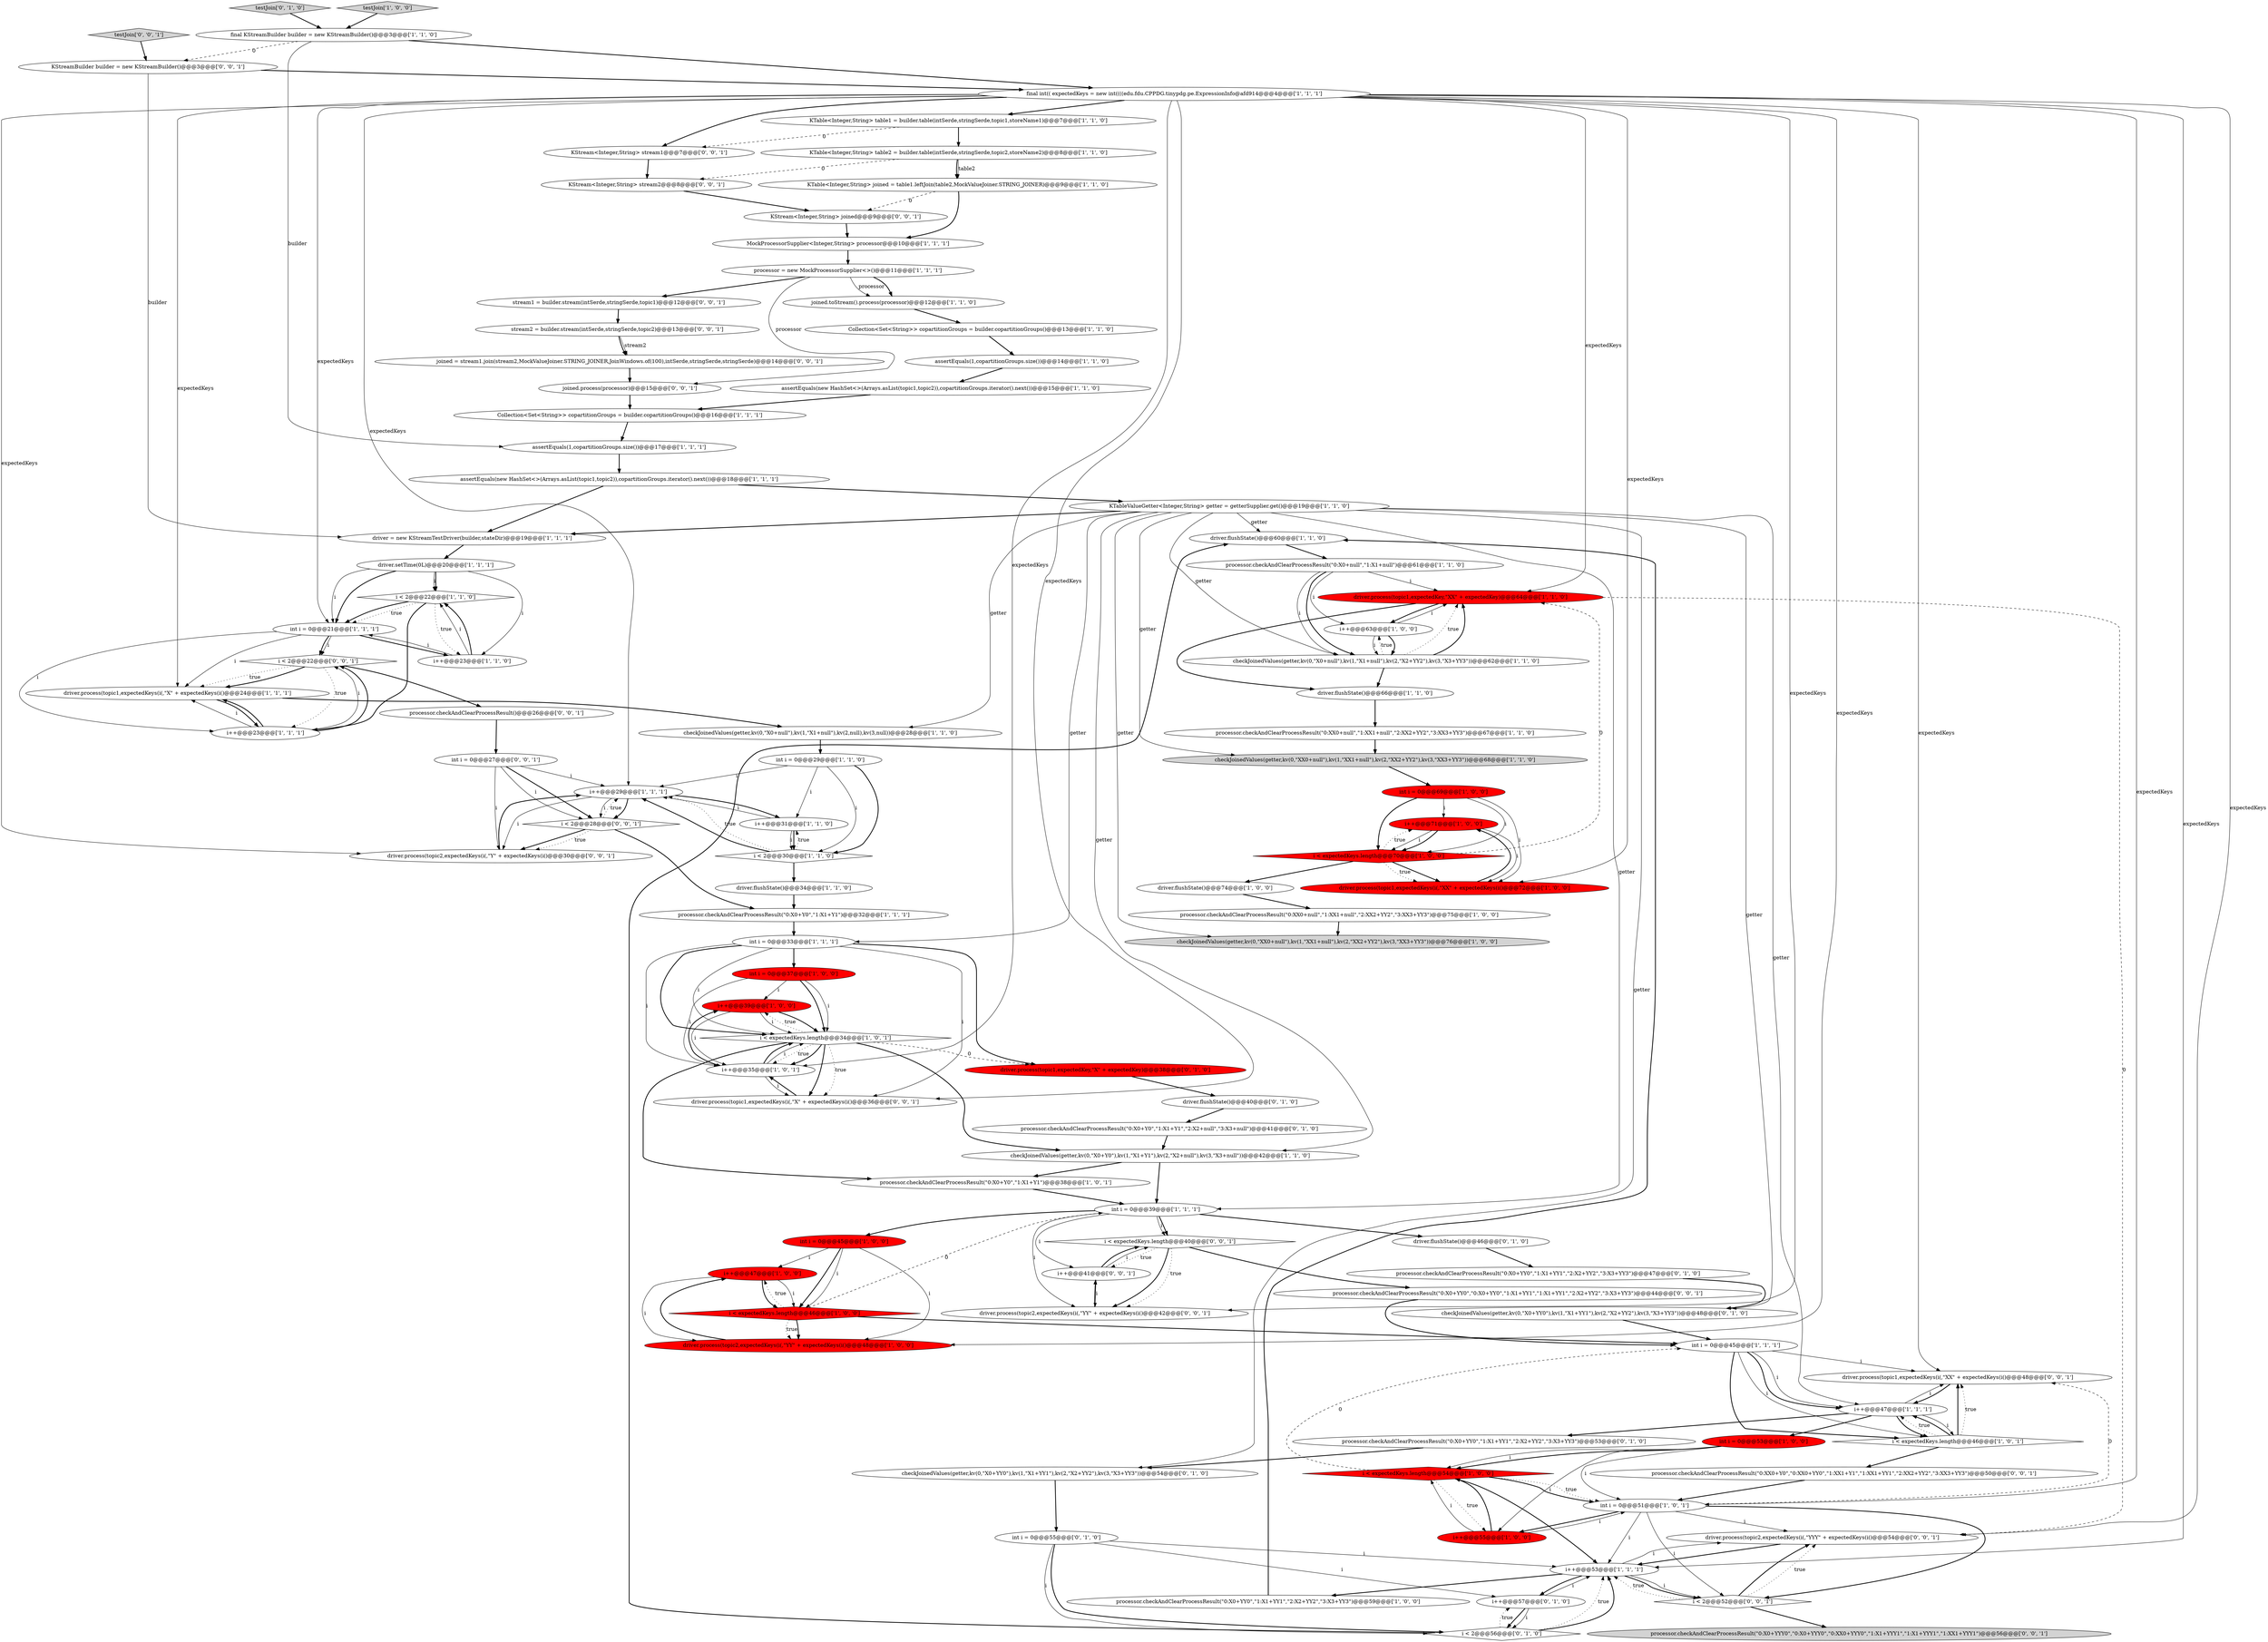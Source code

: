 digraph {
44 [style = filled, label = "driver.flushState()@@@60@@@['1', '1', '0']", fillcolor = white, shape = ellipse image = "AAA0AAABBB1BBB"];
42 [style = filled, label = "checkJoinedValues(getter,kv(0,\"XX0+null\"),kv(1,\"XX1+null\"),kv(2,\"XX2+YY2\"),kv(3,\"XX3+YY3\"))@@@68@@@['1', '1', '0']", fillcolor = lightgray, shape = ellipse image = "AAA0AAABBB1BBB"];
27 [style = filled, label = "int i = 0@@@37@@@['1', '0', '0']", fillcolor = red, shape = ellipse image = "AAA1AAABBB1BBB"];
82 [style = filled, label = "KStreamBuilder builder = new KStreamBuilder()@@@3@@@['0', '0', '1']", fillcolor = white, shape = ellipse image = "AAA0AAABBB3BBB"];
87 [style = filled, label = "processor.checkAndClearProcessResult(\"0:X0+YYY0\",\"0:X0+YYY0\",\"0:XX0+YYY0\",\"1:X1+YYY1\",\"1:X1+YYY1\",\"1:XX1+YYY1\")@@@56@@@['0', '0', '1']", fillcolor = lightgray, shape = ellipse image = "AAA0AAABBB3BBB"];
54 [style = filled, label = "i++@@@29@@@['1', '1', '1']", fillcolor = white, shape = ellipse image = "AAA0AAABBB1BBB"];
71 [style = filled, label = "int i = 0@@@55@@@['0', '1', '0']", fillcolor = white, shape = ellipse image = "AAA0AAABBB2BBB"];
36 [style = filled, label = "i < 2@@@22@@@['1', '1', '0']", fillcolor = white, shape = diamond image = "AAA0AAABBB1BBB"];
19 [style = filled, label = "driver.flushState()@@@34@@@['1', '1', '0']", fillcolor = white, shape = ellipse image = "AAA0AAABBB1BBB"];
7 [style = filled, label = "driver.flushState()@@@66@@@['1', '1', '0']", fillcolor = white, shape = ellipse image = "AAA0AAABBB1BBB"];
38 [style = filled, label = "int i = 0@@@45@@@['1', '0', '0']", fillcolor = red, shape = ellipse image = "AAA1AAABBB1BBB"];
86 [style = filled, label = "driver.process(topic1,expectedKeys(i(,\"XX\" + expectedKeys(i()@@@48@@@['0', '0', '1']", fillcolor = white, shape = ellipse image = "AAA0AAABBB3BBB"];
10 [style = filled, label = "KTable<Integer,String> table1 = builder.table(intSerde,stringSerde,topic1,storeName1)@@@7@@@['1', '1', '0']", fillcolor = white, shape = ellipse image = "AAA0AAABBB1BBB"];
79 [style = filled, label = "stream1 = builder.stream(intSerde,stringSerde,topic1)@@@12@@@['0', '0', '1']", fillcolor = white, shape = ellipse image = "AAA0AAABBB3BBB"];
8 [style = filled, label = "Collection<Set<String>> copartitionGroups = builder.copartitionGroups()@@@13@@@['1', '1', '0']", fillcolor = white, shape = ellipse image = "AAA0AAABBB1BBB"];
92 [style = filled, label = "processor.checkAndClearProcessResult()@@@26@@@['0', '0', '1']", fillcolor = white, shape = ellipse image = "AAA0AAABBB3BBB"];
96 [style = filled, label = "joined = stream1.join(stream2,MockValueJoiner.STRING_JOINER,JoinWindows.of(100),intSerde,stringSerde,stringSerde)@@@14@@@['0', '0', '1']", fillcolor = white, shape = ellipse image = "AAA0AAABBB3BBB"];
26 [style = filled, label = "checkJoinedValues(getter,kv(0,\"X0+Y0\"),kv(1,\"X1+Y1\"),kv(2,\"X2+null\"),kv(3,\"X3+null\"))@@@42@@@['1', '1', '0']", fillcolor = white, shape = ellipse image = "AAA0AAABBB1BBB"];
46 [style = filled, label = "int i = 0@@@39@@@['1', '1', '1']", fillcolor = white, shape = ellipse image = "AAA0AAABBB1BBB"];
76 [style = filled, label = "checkJoinedValues(getter,kv(0,\"X0+YY0\"),kv(1,\"X1+YY1\"),kv(2,\"X2+YY2\"),kv(3,\"X3+YY3\"))@@@48@@@['0', '1', '0']", fillcolor = white, shape = ellipse image = "AAA0AAABBB2BBB"];
61 [style = filled, label = "i < expectedKeys.length@@@54@@@['1', '0', '0']", fillcolor = red, shape = diamond image = "AAA1AAABBB1BBB"];
68 [style = filled, label = "i++@@@57@@@['0', '1', '0']", fillcolor = white, shape = ellipse image = "AAA0AAABBB2BBB"];
63 [style = filled, label = "assertEquals(1,copartitionGroups.size())@@@14@@@['1', '1', '0']", fillcolor = white, shape = ellipse image = "AAA0AAABBB1BBB"];
69 [style = filled, label = "driver.process(topic1,expectedKey,\"X\" + expectedKey)@@@38@@@['0', '1', '0']", fillcolor = red, shape = ellipse image = "AAA1AAABBB2BBB"];
6 [style = filled, label = "driver.setTime(0L)@@@20@@@['1', '1', '1']", fillcolor = white, shape = ellipse image = "AAA0AAABBB1BBB"];
4 [style = filled, label = "driver.flushState()@@@74@@@['1', '0', '0']", fillcolor = white, shape = ellipse image = "AAA0AAABBB1BBB"];
35 [style = filled, label = "i++@@@71@@@['1', '0', '0']", fillcolor = red, shape = ellipse image = "AAA1AAABBB1BBB"];
57 [style = filled, label = "int i = 0@@@53@@@['1', '0', '0']", fillcolor = red, shape = ellipse image = "AAA1AAABBB1BBB"];
50 [style = filled, label = "checkJoinedValues(getter,kv(0,\"XX0+null\"),kv(1,\"XX1+null\"),kv(2,\"XX2+YY2\"),kv(3,\"XX3+YY3\"))@@@76@@@['1', '0', '0']", fillcolor = lightgray, shape = ellipse image = "AAA0AAABBB1BBB"];
13 [style = filled, label = "i++@@@47@@@['1', '0', '0']", fillcolor = red, shape = ellipse image = "AAA1AAABBB1BBB"];
9 [style = filled, label = "driver.process(topic1,expectedKeys(i(,\"XX\" + expectedKeys(i()@@@72@@@['1', '0', '0']", fillcolor = red, shape = ellipse image = "AAA1AAABBB1BBB"];
84 [style = filled, label = "KStream<Integer,String> stream2@@@8@@@['0', '0', '1']", fillcolor = white, shape = ellipse image = "AAA0AAABBB3BBB"];
81 [style = filled, label = "KStream<Integer,String> stream1@@@7@@@['0', '0', '1']", fillcolor = white, shape = ellipse image = "AAA0AAABBB3BBB"];
78 [style = filled, label = "i < expectedKeys.length@@@40@@@['0', '0', '1']", fillcolor = white, shape = diamond image = "AAA0AAABBB3BBB"];
11 [style = filled, label = "int i = 0@@@33@@@['1', '1', '1']", fillcolor = white, shape = ellipse image = "AAA0AAABBB1BBB"];
73 [style = filled, label = "processor.checkAndClearProcessResult(\"0:X0+Y0\",\"1:X1+Y1\",\"2:X2+null\",\"3:X3+null\")@@@41@@@['0', '1', '0']", fillcolor = white, shape = ellipse image = "AAA0AAABBB2BBB"];
74 [style = filled, label = "checkJoinedValues(getter,kv(0,\"X0+YY0\"),kv(1,\"X1+YY1\"),kv(2,\"X2+YY2\"),kv(3,\"X3+YY3\"))@@@54@@@['0', '1', '0']", fillcolor = white, shape = ellipse image = "AAA0AAABBB2BBB"];
40 [style = filled, label = "processor.checkAndClearProcessResult(\"0:X0+Y0\",\"1:X1+Y1\")@@@32@@@['1', '1', '1']", fillcolor = white, shape = ellipse image = "AAA0AAABBB1BBB"];
90 [style = filled, label = "KStream<Integer,String> joined@@@9@@@['0', '0', '1']", fillcolor = white, shape = ellipse image = "AAA0AAABBB3BBB"];
80 [style = filled, label = "processor.checkAndClearProcessResult(\"0:X0+YY0\",\"0:X0+YY0\",\"1:X1+YY1\",\"1:X1+YY1\",\"2:X2+YY2\",\"3:X3+YY3\")@@@44@@@['0', '0', '1']", fillcolor = white, shape = ellipse image = "AAA0AAABBB3BBB"];
65 [style = filled, label = "driver.process(topic1,expectedKey,\"XX\" + expectedKey)@@@64@@@['1', '1', '0']", fillcolor = red, shape = ellipse image = "AAA1AAABBB1BBB"];
23 [style = filled, label = "processor.checkAndClearProcessResult(\"0:XX0+null\",\"1:XX1+null\",\"2:XX2+YY2\",\"3:XX3+YY3\")@@@75@@@['1', '0', '0']", fillcolor = white, shape = ellipse image = "AAA0AAABBB1BBB"];
12 [style = filled, label = "int i = 0@@@51@@@['1', '0', '1']", fillcolor = white, shape = ellipse image = "AAA0AAABBB1BBB"];
17 [style = filled, label = "KTable<Integer,String> joined = table1.leftJoin(table2,MockValueJoiner.STRING_JOINER)@@@9@@@['1', '1', '0']", fillcolor = white, shape = ellipse image = "AAA0AAABBB1BBB"];
31 [style = filled, label = "i++@@@47@@@['1', '1', '1']", fillcolor = white, shape = ellipse image = "AAA0AAABBB1BBB"];
24 [style = filled, label = "driver = new KStreamTestDriver(builder,stateDir)@@@19@@@['1', '1', '1']", fillcolor = white, shape = ellipse image = "AAA0AAABBB1BBB"];
21 [style = filled, label = "processor.checkAndClearProcessResult(\"0:X0+Y0\",\"1:X1+Y1\")@@@38@@@['1', '0', '1']", fillcolor = white, shape = ellipse image = "AAA0AAABBB1BBB"];
56 [style = filled, label = "i++@@@63@@@['1', '0', '0']", fillcolor = white, shape = ellipse image = "AAA0AAABBB1BBB"];
18 [style = filled, label = "i < expectedKeys.length@@@46@@@['1', '0', '0']", fillcolor = red, shape = diamond image = "AAA1AAABBB1BBB"];
2 [style = filled, label = "i++@@@39@@@['1', '0', '0']", fillcolor = red, shape = ellipse image = "AAA1AAABBB1BBB"];
83 [style = filled, label = "joined.process(processor)@@@15@@@['0', '0', '1']", fillcolor = white, shape = ellipse image = "AAA0AAABBB3BBB"];
29 [style = filled, label = "processor.checkAndClearProcessResult(\"0:X0+YY0\",\"1:X1+YY1\",\"2:X2+YY2\",\"3:X3+YY3\")@@@59@@@['1', '0', '0']", fillcolor = white, shape = ellipse image = "AAA0AAABBB1BBB"];
95 [style = filled, label = "driver.process(topic2,expectedKeys(i(,\"YYY\" + expectedKeys(i()@@@54@@@['0', '0', '1']", fillcolor = white, shape = ellipse image = "AAA0AAABBB3BBB"];
88 [style = filled, label = "i++@@@41@@@['0', '0', '1']", fillcolor = white, shape = ellipse image = "AAA0AAABBB3BBB"];
14 [style = filled, label = "int i = 0@@@21@@@['1', '1', '1']", fillcolor = white, shape = ellipse image = "AAA0AAABBB1BBB"];
39 [style = filled, label = "assertEquals(new HashSet<>(Arrays.asList(topic1,topic2)),copartitionGroups.iterator().next())@@@15@@@['1', '1', '0']", fillcolor = white, shape = ellipse image = "AAA0AAABBB1BBB"];
94 [style = filled, label = "driver.process(topic2,expectedKeys(i(,\"YY\" + expectedKeys(i()@@@42@@@['0', '0', '1']", fillcolor = white, shape = ellipse image = "AAA0AAABBB3BBB"];
49 [style = filled, label = "i < 2@@@30@@@['1', '1', '0']", fillcolor = white, shape = diamond image = "AAA0AAABBB1BBB"];
75 [style = filled, label = "testJoin['0', '1', '0']", fillcolor = lightgray, shape = diamond image = "AAA0AAABBB2BBB"];
37 [style = filled, label = "int i = 0@@@45@@@['1', '1', '1']", fillcolor = white, shape = ellipse image = "AAA0AAABBB1BBB"];
20 [style = filled, label = "i++@@@23@@@['1', '1', '0']", fillcolor = white, shape = ellipse image = "AAA0AAABBB1BBB"];
28 [style = filled, label = "i++@@@55@@@['1', '0', '0']", fillcolor = red, shape = ellipse image = "AAA1AAABBB1BBB"];
101 [style = filled, label = "int i = 0@@@27@@@['0', '0', '1']", fillcolor = white, shape = ellipse image = "AAA0AAABBB3BBB"];
1 [style = filled, label = "Collection<Set<String>> copartitionGroups = builder.copartitionGroups()@@@16@@@['1', '1', '1']", fillcolor = white, shape = ellipse image = "AAA0AAABBB1BBB"];
99 [style = filled, label = "i < 2@@@52@@@['0', '0', '1']", fillcolor = white, shape = diamond image = "AAA0AAABBB3BBB"];
30 [style = filled, label = "assertEquals(1,copartitionGroups.size())@@@17@@@['1', '1', '1']", fillcolor = white, shape = ellipse image = "AAA0AAABBB1BBB"];
97 [style = filled, label = "driver.process(topic1,expectedKeys(i(,\"X\" + expectedKeys(i()@@@36@@@['0', '0', '1']", fillcolor = white, shape = ellipse image = "AAA0AAABBB3BBB"];
33 [style = filled, label = "assertEquals(new HashSet<>(Arrays.asList(topic1,topic2)),copartitionGroups.iterator().next())@@@18@@@['1', '1', '1']", fillcolor = white, shape = ellipse image = "AAA0AAABBB1BBB"];
52 [style = filled, label = "processor = new MockProcessorSupplier<>()@@@11@@@['1', '1', '1']", fillcolor = white, shape = ellipse image = "AAA0AAABBB1BBB"];
53 [style = filled, label = "KTableValueGetter<Integer,String> getter = getterSupplier.get()@@@19@@@['1', '1', '0']", fillcolor = white, shape = ellipse image = "AAA0AAABBB1BBB"];
45 [style = filled, label = "i++@@@31@@@['1', '1', '0']", fillcolor = white, shape = ellipse image = "AAA0AAABBB1BBB"];
91 [style = filled, label = "driver.process(topic2,expectedKeys(i(,\"Y\" + expectedKeys(i()@@@30@@@['0', '0', '1']", fillcolor = white, shape = ellipse image = "AAA0AAABBB3BBB"];
41 [style = filled, label = "KTable<Integer,String> table2 = builder.table(intSerde,stringSerde,topic2,storeName2)@@@8@@@['1', '1', '0']", fillcolor = white, shape = ellipse image = "AAA0AAABBB1BBB"];
32 [style = filled, label = "processor.checkAndClearProcessResult(\"0:XX0+null\",\"1:XX1+null\",\"2:XX2+YY2\",\"3:XX3+YY3\")@@@67@@@['1', '1', '0']", fillcolor = white, shape = ellipse image = "AAA0AAABBB1BBB"];
66 [style = filled, label = "driver.flushState()@@@40@@@['0', '1', '0']", fillcolor = white, shape = ellipse image = "AAA0AAABBB2BBB"];
5 [style = filled, label = "driver.process(topic2,expectedKeys(i(,\"YY\" + expectedKeys(i()@@@48@@@['1', '0', '0']", fillcolor = red, shape = ellipse image = "AAA1AAABBB1BBB"];
55 [style = filled, label = "int i = 0@@@29@@@['1', '1', '0']", fillcolor = white, shape = ellipse image = "AAA0AAABBB1BBB"];
58 [style = filled, label = "i++@@@53@@@['1', '1', '1']", fillcolor = white, shape = ellipse image = "AAA0AAABBB1BBB"];
100 [style = filled, label = "stream2 = builder.stream(intSerde,stringSerde,topic2)@@@13@@@['0', '0', '1']", fillcolor = white, shape = ellipse image = "AAA0AAABBB3BBB"];
47 [style = filled, label = "i < expectedKeys.length@@@70@@@['1', '0', '0']", fillcolor = red, shape = diamond image = "AAA1AAABBB1BBB"];
59 [style = filled, label = "int i = 0@@@69@@@['1', '0', '0']", fillcolor = red, shape = ellipse image = "AAA1AAABBB1BBB"];
89 [style = filled, label = "testJoin['0', '0', '1']", fillcolor = lightgray, shape = diamond image = "AAA0AAABBB3BBB"];
85 [style = filled, label = "i < 2@@@22@@@['0', '0', '1']", fillcolor = white, shape = diamond image = "AAA0AAABBB3BBB"];
15 [style = filled, label = "checkJoinedValues(getter,kv(0,\"X0+null\"),kv(1,\"X1+null\"),kv(2,\"X2+YY2\"),kv(3,\"X3+YY3\"))@@@62@@@['1', '1', '0']", fillcolor = white, shape = ellipse image = "AAA0AAABBB1BBB"];
43 [style = filled, label = "joined.toStream().process(processor)@@@12@@@['1', '1', '0']", fillcolor = white, shape = ellipse image = "AAA0AAABBB1BBB"];
70 [style = filled, label = "i < 2@@@56@@@['0', '1', '0']", fillcolor = white, shape = diamond image = "AAA0AAABBB2BBB"];
25 [style = filled, label = "checkJoinedValues(getter,kv(0,\"X0+null\"),kv(1,\"X1+null\"),kv(2,null),kv(3,null))@@@28@@@['1', '1', '0']", fillcolor = white, shape = ellipse image = "AAA0AAABBB1BBB"];
0 [style = filled, label = "i < expectedKeys.length@@@46@@@['1', '0', '1']", fillcolor = white, shape = diamond image = "AAA0AAABBB1BBB"];
51 [style = filled, label = "driver.process(topic1,expectedKeys(i(,\"X\" + expectedKeys(i()@@@24@@@['1', '1', '1']", fillcolor = white, shape = ellipse image = "AAA0AAABBB1BBB"];
22 [style = filled, label = "i++@@@23@@@['1', '1', '1']", fillcolor = white, shape = ellipse image = "AAA0AAABBB1BBB"];
48 [style = filled, label = "final int(( expectedKeys = new int((((edu.fdu.CPPDG.tinypdg.pe.ExpressionInfo@afd914@@@4@@@['1', '1', '1']", fillcolor = white, shape = ellipse image = "AAA0AAABBB1BBB"];
3 [style = filled, label = "final KStreamBuilder builder = new KStreamBuilder()@@@3@@@['1', '1', '0']", fillcolor = white, shape = ellipse image = "AAA0AAABBB1BBB"];
72 [style = filled, label = "driver.flushState()@@@46@@@['0', '1', '0']", fillcolor = white, shape = ellipse image = "AAA0AAABBB2BBB"];
67 [style = filled, label = "processor.checkAndClearProcessResult(\"0:X0+YY0\",\"1:X1+YY1\",\"2:X2+YY2\",\"3:X3+YY3\")@@@53@@@['0', '1', '0']", fillcolor = white, shape = ellipse image = "AAA0AAABBB2BBB"];
34 [style = filled, label = "processor.checkAndClearProcessResult(\"0:X0+null\",\"1:X1+null\")@@@61@@@['1', '1', '0']", fillcolor = white, shape = ellipse image = "AAA0AAABBB1BBB"];
62 [style = filled, label = "MockProcessorSupplier<Integer,String> processor@@@10@@@['1', '1', '1']", fillcolor = white, shape = ellipse image = "AAA0AAABBB1BBB"];
77 [style = filled, label = "processor.checkAndClearProcessResult(\"0:X0+YY0\",\"1:X1+YY1\",\"2:X2+YY2\",\"3:X3+YY3\")@@@47@@@['0', '1', '0']", fillcolor = white, shape = ellipse image = "AAA0AAABBB2BBB"];
93 [style = filled, label = "i < 2@@@28@@@['0', '0', '1']", fillcolor = white, shape = diamond image = "AAA0AAABBB3BBB"];
60 [style = filled, label = "i < expectedKeys.length@@@34@@@['1', '0', '1']", fillcolor = white, shape = diamond image = "AAA0AAABBB1BBB"];
98 [style = filled, label = "processor.checkAndClearProcessResult(\"0:XX0+Y0\",\"0:XX0+YY0\",\"1:XX1+Y1\",\"1:XX1+YY1\",\"2:XX2+YY2\",\"3:XX3+YY3\")@@@50@@@['0', '0', '1']", fillcolor = white, shape = ellipse image = "AAA0AAABBB3BBB"];
16 [style = filled, label = "testJoin['1', '0', '0']", fillcolor = lightgray, shape = diamond image = "AAA0AAABBB1BBB"];
64 [style = filled, label = "i++@@@35@@@['1', '0', '1']", fillcolor = white, shape = ellipse image = "AAA0AAABBB1BBB"];
48->95 [style = solid, label="expectedKeys"];
46->72 [style = bold, label=""];
47->9 [style = bold, label=""];
7->32 [style = bold, label=""];
37->0 [style = bold, label=""];
71->70 [style = bold, label=""];
48->81 [style = bold, label=""];
53->31 [style = solid, label="getter"];
91->54 [style = bold, label=""];
53->50 [style = solid, label="getter"];
57->12 [style = solid, label="i"];
59->9 [style = solid, label="i"];
98->12 [style = bold, label=""];
60->97 [style = dotted, label="true"];
95->58 [style = bold, label=""];
12->99 [style = bold, label=""];
54->93 [style = bold, label=""];
55->49 [style = bold, label=""];
8->63 [style = bold, label=""];
12->95 [style = solid, label="i"];
14->51 [style = solid, label="i"];
34->15 [style = bold, label=""];
11->69 [style = bold, label=""];
34->56 [style = solid, label="i"];
56->15 [style = bold, label=""];
93->40 [style = bold, label=""];
65->56 [style = bold, label=""];
61->12 [style = bold, label=""];
31->0 [style = solid, label="i"];
18->46 [style = dashed, label="0"];
12->86 [style = dashed, label="0"];
1->30 [style = bold, label=""];
10->41 [style = bold, label=""];
11->60 [style = bold, label=""];
9->35 [style = bold, label=""];
70->44 [style = bold, label=""];
2->64 [style = solid, label="i"];
99->95 [style = dotted, label="true"];
59->47 [style = solid, label="i"];
0->31 [style = dotted, label="true"];
36->20 [style = dotted, label="true"];
21->46 [style = bold, label=""];
40->11 [style = bold, label=""];
46->94 [style = solid, label="i"];
65->7 [style = bold, label=""];
53->74 [style = solid, label="getter"];
48->91 [style = solid, label="expectedKeys"];
37->31 [style = bold, label=""];
34->65 [style = solid, label="i"];
0->86 [style = bold, label=""];
20->36 [style = solid, label="i"];
78->80 [style = bold, label=""];
43->8 [style = bold, label=""];
22->85 [style = solid, label="i"];
79->100 [style = bold, label=""];
76->37 [style = bold, label=""];
48->10 [style = bold, label=""];
66->73 [style = bold, label=""];
22->51 [style = solid, label="i"];
12->99 [style = solid, label="i"];
29->44 [style = bold, label=""];
37->86 [style = solid, label="i"];
45->54 [style = solid, label="i"];
99->58 [style = dotted, label="true"];
27->60 [style = bold, label=""];
101->93 [style = bold, label=""];
61->37 [style = dashed, label="0"];
27->2 [style = solid, label="i"];
64->60 [style = bold, label=""];
93->54 [style = dotted, label="true"];
11->97 [style = solid, label="i"];
36->14 [style = dotted, label="true"];
14->20 [style = bold, label=""];
18->13 [style = dotted, label="true"];
6->36 [style = solid, label="i"];
16->3 [style = bold, label=""];
26->46 [style = bold, label=""];
46->38 [style = bold, label=""];
60->64 [style = dotted, label="true"];
12->28 [style = bold, label=""];
57->61 [style = bold, label=""];
101->93 [style = solid, label="i"];
60->21 [style = bold, label=""];
55->45 [style = solid, label="i"];
49->54 [style = dotted, label="true"];
100->96 [style = solid, label="stream2"];
70->58 [style = dotted, label="true"];
25->55 [style = bold, label=""];
60->64 [style = bold, label=""];
72->77 [style = bold, label=""];
56->65 [style = solid, label="i"];
68->70 [style = bold, label=""];
82->48 [style = bold, label=""];
48->51 [style = solid, label="expectedKeys"];
46->78 [style = bold, label=""];
36->14 [style = bold, label=""];
53->76 [style = solid, label="getter"];
99->95 [style = bold, label=""];
11->60 [style = solid, label="i"];
57->28 [style = solid, label="i"];
13->18 [style = solid, label="i"];
70->68 [style = dotted, label="true"];
53->26 [style = solid, label="getter"];
82->24 [style = solid, label="builder"];
93->91 [style = dotted, label="true"];
38->18 [style = bold, label=""];
60->69 [style = dashed, label="0"];
14->22 [style = solid, label="i"];
59->35 [style = solid, label="i"];
31->57 [style = bold, label=""];
78->94 [style = bold, label=""];
28->61 [style = bold, label=""];
3->30 [style = solid, label="builder"];
3->82 [style = dashed, label="0"];
53->24 [style = bold, label=""];
17->62 [style = bold, label=""];
44->34 [style = bold, label=""];
96->83 [style = bold, label=""];
48->58 [style = solid, label="expectedKeys"];
46->88 [style = solid, label="i"];
51->25 [style = bold, label=""];
58->99 [style = solid, label="i"];
38->5 [style = solid, label="i"];
18->5 [style = dotted, label="true"];
56->15 [style = solid, label="i"];
32->42 [style = bold, label=""];
90->62 [style = bold, label=""];
49->54 [style = bold, label=""];
54->93 [style = solid, label="i"];
84->90 [style = bold, label=""];
4->23 [style = bold, label=""];
52->79 [style = bold, label=""];
13->18 [style = bold, label=""];
0->31 [style = bold, label=""];
63->39 [style = bold, label=""];
68->70 [style = solid, label="i"];
93->91 [style = bold, label=""];
18->37 [style = bold, label=""];
48->12 [style = solid, label="expectedKeys"];
6->20 [style = solid, label="i"];
48->14 [style = solid, label="expectedKeys"];
48->97 [style = solid, label="expectedKeys"];
11->64 [style = solid, label="i"];
30->33 [style = bold, label=""];
14->85 [style = solid, label="i"];
97->64 [style = bold, label=""];
31->0 [style = bold, label=""];
58->95 [style = solid, label="i"];
71->70 [style = solid, label="i"];
48->94 [style = solid, label="expectedKeys"];
88->94 [style = solid, label="i"];
20->14 [style = solid, label="i"];
52->43 [style = solid, label="processor"];
92->101 [style = bold, label=""];
83->1 [style = bold, label=""];
53->44 [style = solid, label="getter"];
13->5 [style = solid, label="i"];
2->60 [style = bold, label=""];
78->88 [style = dotted, label="true"];
53->25 [style = solid, label="getter"];
68->58 [style = solid, label="i"];
85->92 [style = bold, label=""];
41->17 [style = solid, label="table2"];
80->37 [style = bold, label=""];
64->2 [style = bold, label=""];
49->45 [style = dotted, label="true"];
64->97 [style = solid, label="i"];
26->21 [style = bold, label=""];
53->15 [style = solid, label="getter"];
53->46 [style = solid, label="getter"];
22->85 [style = bold, label=""];
59->47 [style = bold, label=""];
52->43 [style = bold, label=""];
22->51 [style = bold, label=""];
85->22 [style = dotted, label="true"];
75->3 [style = bold, label=""];
38->13 [style = solid, label="i"];
47->9 [style = dotted, label="true"];
85->51 [style = bold, label=""];
73->26 [style = bold, label=""];
48->86 [style = solid, label="expectedKeys"];
31->86 [style = solid, label="i"];
33->24 [style = bold, label=""];
5->13 [style = bold, label=""];
49->19 [style = bold, label=""];
37->31 [style = solid, label="i"];
78->94 [style = dotted, label="true"];
101->91 [style = solid, label="i"];
12->58 [style = solid, label="i"];
39->1 [style = bold, label=""];
89->82 [style = bold, label=""];
19->40 [style = bold, label=""];
69->66 [style = bold, label=""];
53->42 [style = solid, label="getter"];
42->59 [style = bold, label=""];
15->65 [style = dotted, label="true"];
6->14 [style = solid, label="i"];
20->36 [style = bold, label=""];
28->12 [style = solid, label="i"];
23->50 [style = bold, label=""];
81->84 [style = bold, label=""];
88->78 [style = bold, label=""];
99->87 [style = bold, label=""];
54->45 [style = bold, label=""];
60->2 [style = dotted, label="true"];
58->68 [style = bold, label=""];
58->99 [style = bold, label=""];
55->54 [style = solid, label="i"];
2->60 [style = solid, label="i"];
60->97 [style = bold, label=""];
48->64 [style = solid, label="expectedKeys"];
55->49 [style = solid, label="i"];
28->61 [style = solid, label="i"];
15->7 [style = bold, label=""];
94->88 [style = bold, label=""];
34->15 [style = solid, label="i"];
61->12 [style = dotted, label="true"];
71->58 [style = solid, label="i"];
60->26 [style = bold, label=""];
62->52 [style = bold, label=""];
45->49 [style = bold, label=""];
74->71 [style = bold, label=""];
67->74 [style = bold, label=""];
101->54 [style = solid, label="i"];
48->5 [style = solid, label="expectedKeys"];
100->96 [style = bold, label=""];
86->31 [style = bold, label=""];
38->18 [style = solid, label="i"];
64->60 [style = solid, label="i"];
0->86 [style = dotted, label="true"];
48->65 [style = solid, label="expectedKeys"];
61->58 [style = bold, label=""];
88->78 [style = solid, label="i"];
33->53 [style = bold, label=""];
6->36 [style = bold, label=""];
53->11 [style = solid, label="getter"];
65->95 [style = dashed, label="0"];
0->98 [style = bold, label=""];
6->14 [style = bold, label=""];
35->47 [style = solid, label="i"];
48->9 [style = solid, label="expectedKeys"];
17->90 [style = dashed, label="0"];
41->17 [style = bold, label=""];
15->56 [style = dotted, label="true"];
45->49 [style = solid, label="i"];
3->48 [style = bold, label=""];
77->76 [style = bold, label=""];
70->58 [style = bold, label=""];
57->61 [style = solid, label="i"];
58->29 [style = bold, label=""];
31->67 [style = bold, label=""];
52->83 [style = solid, label="processor"];
37->0 [style = solid, label="i"];
47->35 [style = dotted, label="true"];
27->64 [style = solid, label="i"];
18->5 [style = bold, label=""];
51->22 [style = bold, label=""];
48->54 [style = solid, label="expectedKeys"];
35->9 [style = solid, label="i"];
54->91 [style = solid, label="i"];
46->78 [style = solid, label="i"];
85->51 [style = dotted, label="true"];
14->85 [style = bold, label=""];
71->68 [style = solid, label="i"];
35->47 [style = bold, label=""];
41->84 [style = dashed, label="0"];
10->81 [style = dashed, label="0"];
47->65 [style = dashed, label="0"];
15->65 [style = bold, label=""];
24->6 [style = bold, label=""];
27->60 [style = solid, label="i"];
61->28 [style = dotted, label="true"];
11->27 [style = bold, label=""];
47->4 [style = bold, label=""];
36->22 [style = bold, label=""];
}
